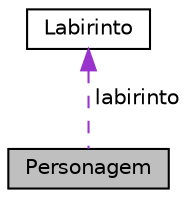 digraph "Personagem"
{
 // LATEX_PDF_SIZE
  edge [fontname="Helvetica",fontsize="10",labelfontname="Helvetica",labelfontsize="10"];
  node [fontname="Helvetica",fontsize="10",shape=record];
  Node1 [label="Personagem",height=0.2,width=0.4,color="black", fillcolor="grey75", style="filled", fontcolor="black",tooltip=" "];
  Node2 -> Node1 [dir="back",color="darkorchid3",fontsize="10",style="dashed",label=" labirinto" ,fontname="Helvetica"];
  Node2 [label="Labirinto",height=0.2,width=0.4,color="black", fillcolor="white", style="filled",URL="$classLabirinto.html",tooltip=" "];
}
